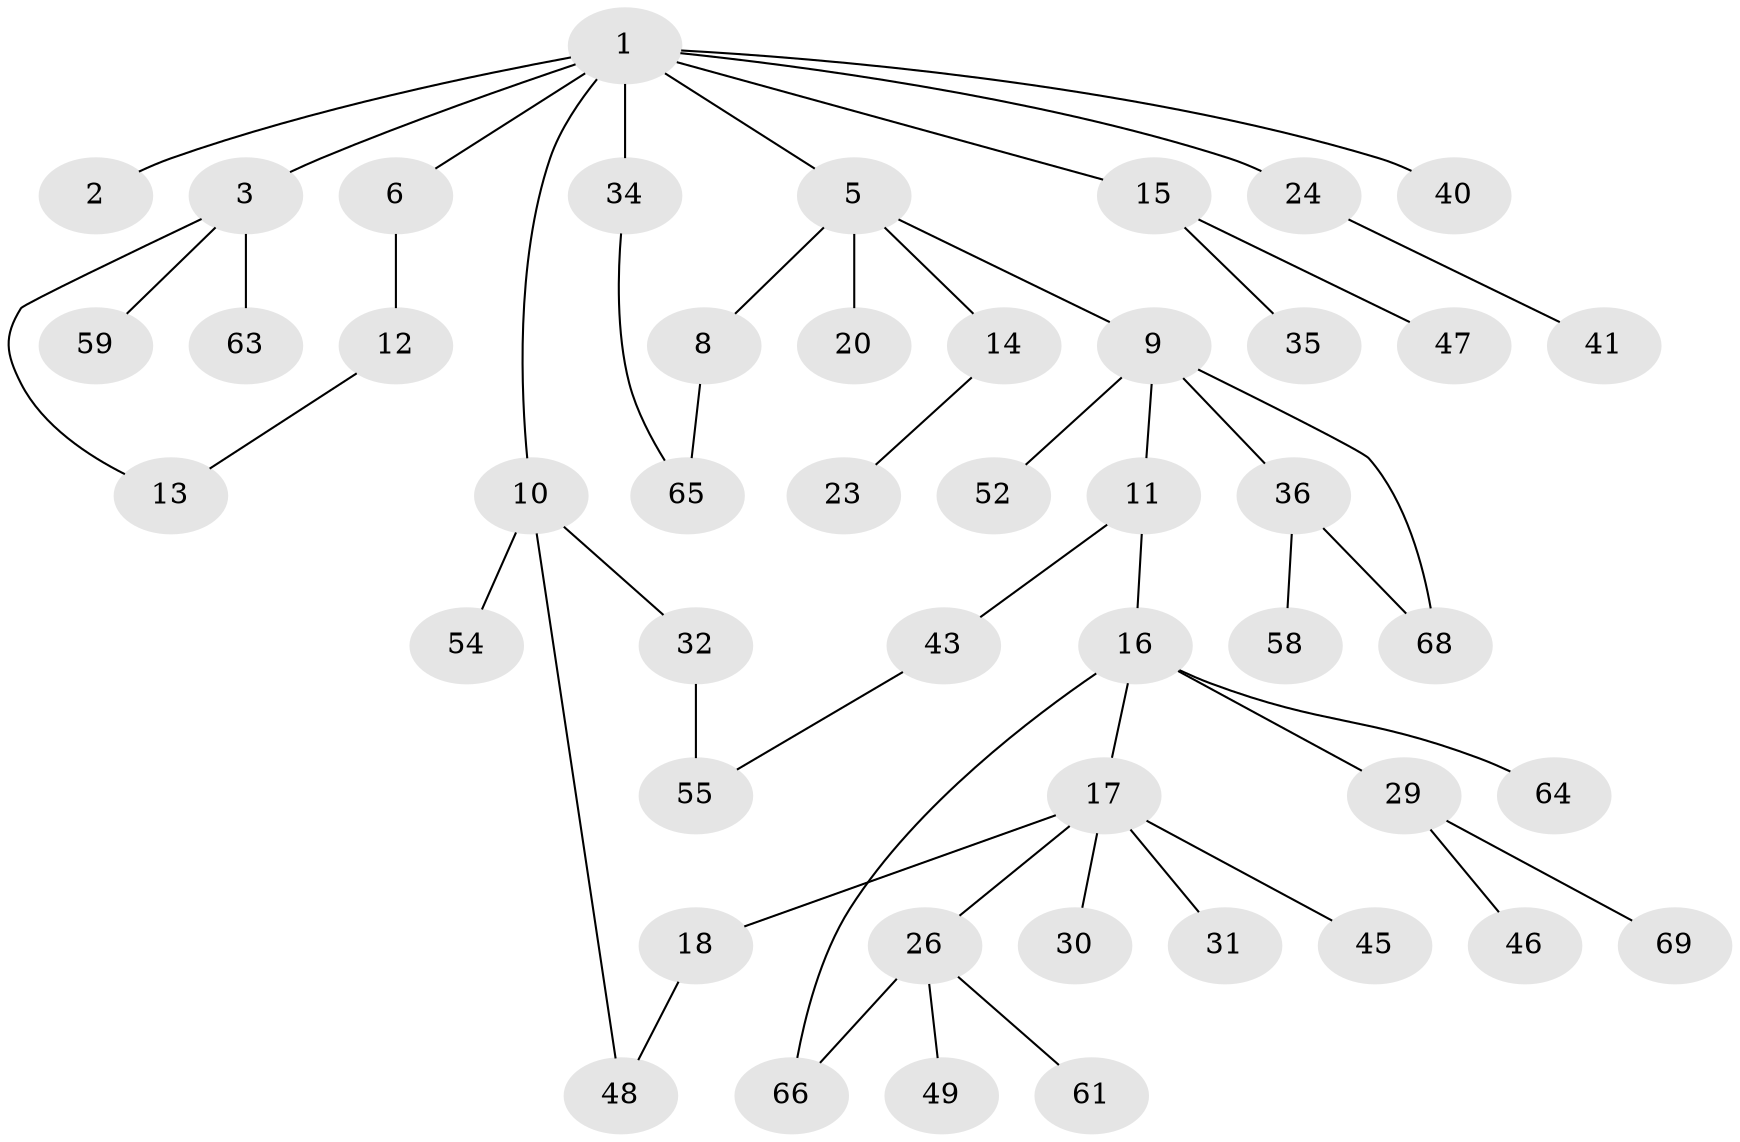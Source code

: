 // Generated by graph-tools (version 1.1) at 2025/23/03/03/25 07:23:35]
// undirected, 47 vertices, 52 edges
graph export_dot {
graph [start="1"]
  node [color=gray90,style=filled];
  1 [super="+4"];
  2;
  3 [super="+38"];
  5 [super="+7"];
  6 [super="+21"];
  8 [super="+57"];
  9 [super="+28"];
  10 [super="+22"];
  11 [super="+19"];
  12 [super="+42"];
  13;
  14;
  15;
  16 [super="+39"];
  17 [super="+25"];
  18;
  20 [super="+33"];
  23;
  24 [super="+51"];
  26 [super="+27"];
  29 [super="+44"];
  30;
  31;
  32;
  34 [super="+37"];
  35;
  36 [super="+60"];
  40;
  41;
  43;
  45;
  46;
  47 [super="+53"];
  48 [super="+50"];
  49;
  52;
  54;
  55 [super="+56"];
  58;
  59;
  61 [super="+62"];
  63;
  64;
  65 [super="+67"];
  66;
  68;
  69;
  1 -- 2;
  1 -- 3;
  1 -- 6;
  1 -- 24;
  1 -- 34;
  1 -- 5;
  1 -- 40;
  1 -- 10;
  1 -- 15;
  3 -- 13;
  3 -- 59;
  3 -- 63;
  5 -- 8;
  5 -- 9;
  5 -- 20;
  5 -- 14;
  6 -- 12;
  8 -- 65;
  9 -- 11;
  9 -- 68;
  9 -- 36;
  9 -- 52;
  10 -- 54;
  10 -- 32;
  10 -- 48;
  11 -- 16;
  11 -- 43;
  12 -- 13;
  14 -- 23;
  15 -- 35;
  15 -- 47;
  16 -- 17;
  16 -- 29;
  16 -- 64;
  16 -- 66;
  17 -- 18;
  17 -- 45;
  17 -- 26;
  17 -- 30;
  17 -- 31;
  18 -- 48;
  24 -- 41;
  26 -- 49;
  26 -- 61;
  26 -- 66;
  29 -- 46;
  29 -- 69;
  32 -- 55;
  34 -- 65;
  36 -- 58;
  36 -- 68;
  43 -- 55;
}
